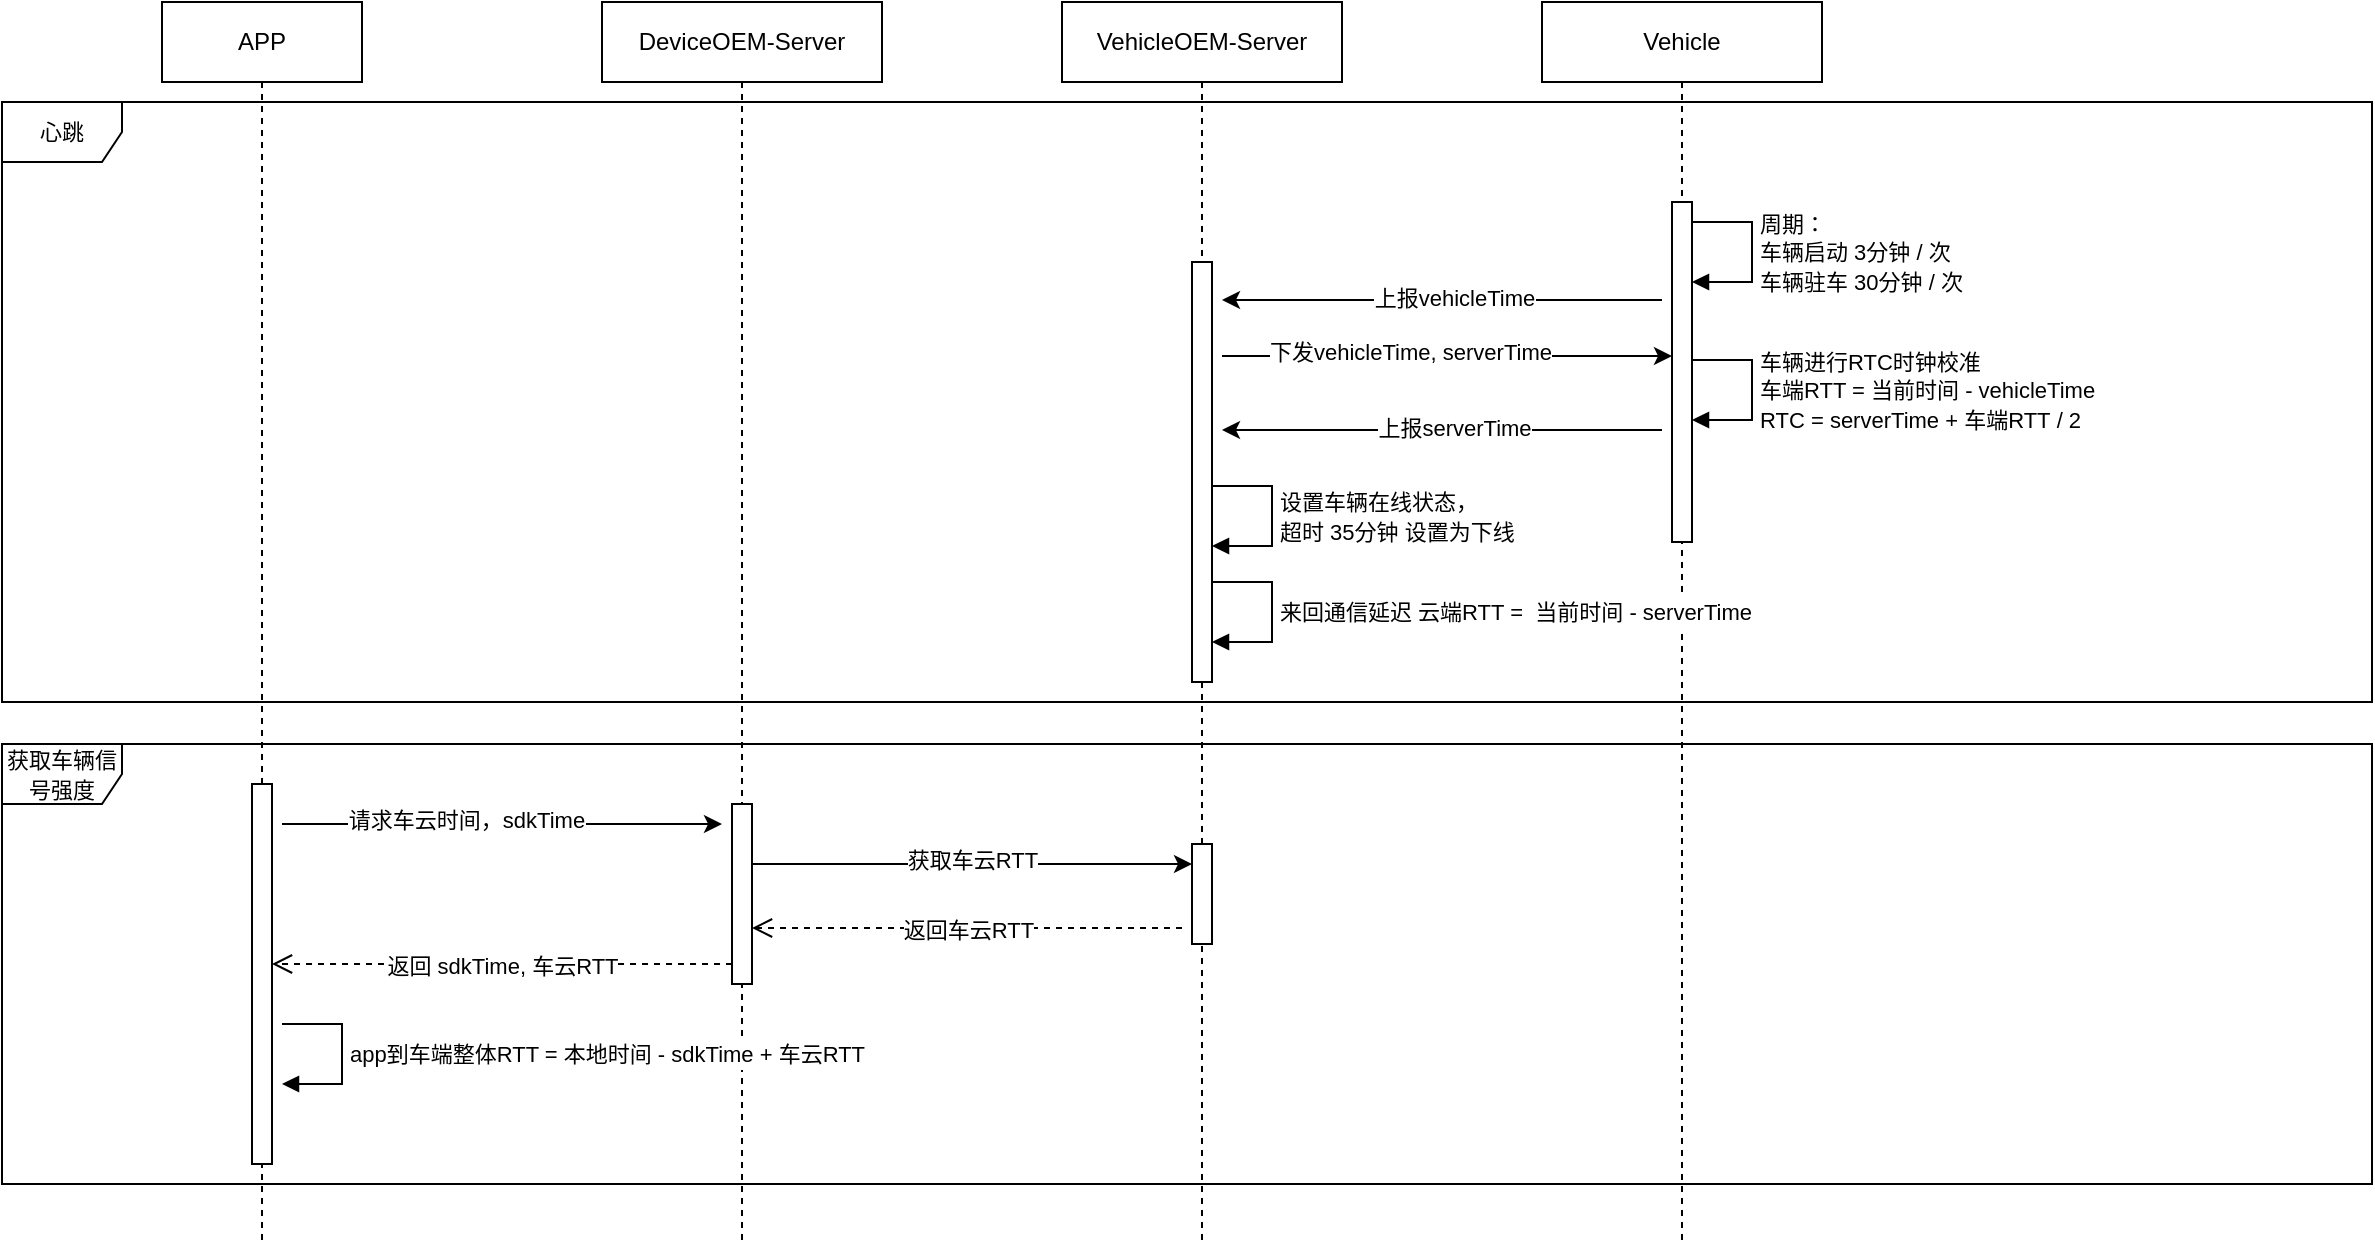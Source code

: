 <mxfile version="25.0.1">
  <diagram name="第 1 页" id="HLP3MT9LLrLZm3aDhicc">
    <mxGraphModel dx="2257" dy="823" grid="1" gridSize="10" guides="1" tooltips="1" connect="1" arrows="1" fold="1" page="1" pageScale="1" pageWidth="827" pageHeight="1169" math="0" shadow="0">
      <root>
        <mxCell id="0" />
        <mxCell id="1" parent="0" />
        <mxCell id="LrZ61WwTFHnkXpF8pCKX-4" value="APP" style="shape=umlLifeline;perimeter=lifelinePerimeter;whiteSpace=wrap;html=1;container=0;dropTarget=0;collapsible=0;recursiveResize=0;outlineConnect=0;portConstraint=eastwest;newEdgeStyle={&quot;edgeStyle&quot;:&quot;elbowEdgeStyle&quot;,&quot;elbow&quot;:&quot;vertical&quot;,&quot;curved&quot;:0,&quot;rounded&quot;:0};" parent="1" vertex="1">
          <mxGeometry x="-475" y="40" width="100" height="620" as="geometry" />
        </mxCell>
        <mxCell id="LrZ61WwTFHnkXpF8pCKX-6" value="" style="html=1;points=[];perimeter=orthogonalPerimeter;outlineConnect=0;targetShapes=umlLifeline;portConstraint=eastwest;newEdgeStyle={&quot;edgeStyle&quot;:&quot;elbowEdgeStyle&quot;,&quot;elbow&quot;:&quot;vertical&quot;,&quot;curved&quot;:0,&quot;rounded&quot;:0};" parent="LrZ61WwTFHnkXpF8pCKX-4" vertex="1">
          <mxGeometry x="45" y="391" width="10" height="190" as="geometry" />
        </mxCell>
        <mxCell id="LrZ61WwTFHnkXpF8pCKX-10" value="DeviceOEM-Server" style="shape=umlLifeline;perimeter=lifelinePerimeter;whiteSpace=wrap;html=1;container=0;dropTarget=0;collapsible=0;recursiveResize=0;outlineConnect=0;portConstraint=eastwest;newEdgeStyle={&quot;edgeStyle&quot;:&quot;elbowEdgeStyle&quot;,&quot;elbow&quot;:&quot;vertical&quot;,&quot;curved&quot;:0,&quot;rounded&quot;:0};" parent="1" vertex="1">
          <mxGeometry x="-255" y="40" width="140" height="620" as="geometry" />
        </mxCell>
        <mxCell id="LrZ61WwTFHnkXpF8pCKX-12" value="" style="html=1;points=[];perimeter=orthogonalPerimeter;outlineConnect=0;targetShapes=umlLifeline;portConstraint=eastwest;newEdgeStyle={&quot;edgeStyle&quot;:&quot;elbowEdgeStyle&quot;,&quot;elbow&quot;:&quot;vertical&quot;,&quot;curved&quot;:0,&quot;rounded&quot;:0};" parent="LrZ61WwTFHnkXpF8pCKX-10" vertex="1">
          <mxGeometry x="65" y="401" width="10" height="90" as="geometry" />
        </mxCell>
        <mxCell id="LrZ61WwTFHnkXpF8pCKX-13" value="" style="endArrow=classic;html=1;rounded=0;" parent="LrZ61WwTFHnkXpF8pCKX-10" target="LrZ61WwTFHnkXpF8pCKX-18" edge="1">
          <mxGeometry width="50" height="50" relative="1" as="geometry">
            <mxPoint x="75" y="431" as="sourcePoint" />
            <mxPoint x="285" y="431" as="targetPoint" />
          </mxGeometry>
        </mxCell>
        <mxCell id="LrZ61WwTFHnkXpF8pCKX-14" value="获取车云RTT" style="edgeLabel;html=1;align=center;verticalAlign=middle;resizable=0;points=[];" parent="LrZ61WwTFHnkXpF8pCKX-13" vertex="1" connectable="0">
          <mxGeometry x="-0.17" y="2" relative="1" as="geometry">
            <mxPoint x="18" as="offset" />
          </mxGeometry>
        </mxCell>
        <mxCell id="LrZ61WwTFHnkXpF8pCKX-17" value="VehicleOEM-Server" style="shape=umlLifeline;perimeter=lifelinePerimeter;whiteSpace=wrap;html=1;container=0;dropTarget=0;collapsible=0;recursiveResize=0;outlineConnect=0;portConstraint=eastwest;newEdgeStyle={&quot;edgeStyle&quot;:&quot;elbowEdgeStyle&quot;,&quot;elbow&quot;:&quot;vertical&quot;,&quot;curved&quot;:0,&quot;rounded&quot;:0};" parent="1" vertex="1">
          <mxGeometry x="-25" y="40" width="140" height="620" as="geometry" />
        </mxCell>
        <mxCell id="LrZ61WwTFHnkXpF8pCKX-18" value="" style="html=1;points=[];perimeter=orthogonalPerimeter;outlineConnect=0;targetShapes=umlLifeline;portConstraint=eastwest;newEdgeStyle={&quot;edgeStyle&quot;:&quot;elbowEdgeStyle&quot;,&quot;elbow&quot;:&quot;vertical&quot;,&quot;curved&quot;:0,&quot;rounded&quot;:0};" parent="LrZ61WwTFHnkXpF8pCKX-17" vertex="1">
          <mxGeometry x="65" y="421" width="10" height="50" as="geometry" />
        </mxCell>
        <mxCell id="LrZ61WwTFHnkXpF8pCKX-20" value="Vehicle" style="shape=umlLifeline;perimeter=lifelinePerimeter;whiteSpace=wrap;html=1;container=0;dropTarget=0;collapsible=0;recursiveResize=0;outlineConnect=0;portConstraint=eastwest;newEdgeStyle={&quot;edgeStyle&quot;:&quot;elbowEdgeStyle&quot;,&quot;elbow&quot;:&quot;vertical&quot;,&quot;curved&quot;:0,&quot;rounded&quot;:0};" parent="1" vertex="1">
          <mxGeometry x="215" y="40" width="140" height="620" as="geometry" />
        </mxCell>
        <mxCell id="LrZ61WwTFHnkXpF8pCKX-26" value="" style="endArrow=classic;html=1;rounded=0;" parent="1" edge="1">
          <mxGeometry width="50" height="50" relative="1" as="geometry">
            <mxPoint x="275" y="189" as="sourcePoint" />
            <mxPoint x="55" y="189" as="targetPoint" />
          </mxGeometry>
        </mxCell>
        <mxCell id="LrZ61WwTFHnkXpF8pCKX-27" value="上报vehicleTime" style="edgeLabel;html=1;align=center;verticalAlign=middle;resizable=0;points=[];" parent="LrZ61WwTFHnkXpF8pCKX-26" vertex="1" connectable="0">
          <mxGeometry x="-0.17" y="2" relative="1" as="geometry">
            <mxPoint x="-13" y="-3" as="offset" />
          </mxGeometry>
        </mxCell>
        <mxCell id="LrZ61WwTFHnkXpF8pCKX-28" value="&lt;div&gt;&lt;font style=&quot;font-size: 11px;&quot;&gt;周期：&lt;/font&gt;&lt;/div&gt;&lt;div&gt;&lt;font style=&quot;font-size: 11px;&quot;&gt;车辆启动 3分钟 / 次&lt;/font&gt;&lt;/div&gt;&lt;div&gt;&lt;font style=&quot;font-size: 11px;&quot;&gt;车辆驻车 30分钟 / 次&lt;/font&gt;&lt;/div&gt;" style="html=1;align=left;spacingLeft=2;endArrow=block;rounded=0;edgeStyle=orthogonalEdgeStyle;curved=0;rounded=0;fontFamily=Helvetica;fontSize=12;fontColor=default;" parent="1" edge="1">
          <mxGeometry relative="1" as="geometry">
            <mxPoint x="290" y="150" as="sourcePoint" />
            <Array as="points">
              <mxPoint x="320" y="150" />
              <mxPoint x="320" y="180" />
            </Array>
            <mxPoint x="290" y="180" as="targetPoint" />
            <mxPoint as="offset" />
          </mxGeometry>
        </mxCell>
        <mxCell id="LrZ61WwTFHnkXpF8pCKX-30" value="&lt;font style=&quot;font-size: 11px;&quot;&gt;心跳&lt;/font&gt;" style="shape=umlFrame;whiteSpace=wrap;html=1;pointerEvents=0;sketch=0;strokeColor=default;align=center;verticalAlign=middle;fontFamily=Helvetica;fontSize=12;fontColor=default;fillColor=default;" parent="1" vertex="1">
          <mxGeometry x="-555" y="90" width="1185" height="300" as="geometry" />
        </mxCell>
        <mxCell id="LrZ61WwTFHnkXpF8pCKX-37" value="" style="endArrow=classic;html=1;rounded=0;" parent="1" edge="1">
          <mxGeometry width="50" height="50" relative="1" as="geometry">
            <mxPoint x="55" y="217" as="sourcePoint" />
            <mxPoint x="280" y="217" as="targetPoint" />
          </mxGeometry>
        </mxCell>
        <mxCell id="LrZ61WwTFHnkXpF8pCKX-38" value="下发vehicleTime, serverTime" style="edgeLabel;html=1;align=center;verticalAlign=middle;resizable=0;points=[];" parent="LrZ61WwTFHnkXpF8pCKX-37" vertex="1" connectable="0">
          <mxGeometry x="-0.17" y="2" relative="1" as="geometry">
            <mxPoint as="offset" />
          </mxGeometry>
        </mxCell>
        <mxCell id="LrZ61WwTFHnkXpF8pCKX-39" value="&lt;font style=&quot;font-size: 11px;&quot;&gt;获取车辆信号强度&lt;/font&gt;" style="shape=umlFrame;whiteSpace=wrap;html=1;pointerEvents=0;sketch=0;strokeColor=default;align=center;verticalAlign=middle;fontFamily=Helvetica;fontSize=12;fontColor=default;fillColor=default;" parent="1" vertex="1">
          <mxGeometry x="-555" y="411" width="1185" height="220" as="geometry" />
        </mxCell>
        <mxCell id="LrZ61WwTFHnkXpF8pCKX-40" value="返回 sdkTime, 车云RTT" style="html=1;verticalAlign=bottom;endArrow=open;dashed=1;endSize=8;edgeStyle=elbowEdgeStyle;elbow=vertical;curved=0;rounded=0;" parent="1" edge="1">
          <mxGeometry y="10" relative="1" as="geometry">
            <mxPoint x="-420" y="521" as="targetPoint" />
            <Array as="points" />
            <mxPoint x="-190" y="521" as="sourcePoint" />
            <mxPoint as="offset" />
          </mxGeometry>
        </mxCell>
        <mxCell id="LrZ61WwTFHnkXpF8pCKX-47" value="" style="html=1;points=[];perimeter=orthogonalPerimeter;outlineConnect=0;targetShapes=umlLifeline;portConstraint=eastwest;newEdgeStyle={&quot;edgeStyle&quot;:&quot;elbowEdgeStyle&quot;,&quot;elbow&quot;:&quot;vertical&quot;,&quot;curved&quot;:0,&quot;rounded&quot;:0};" parent="1" vertex="1">
          <mxGeometry x="40" y="170" width="10" height="210" as="geometry" />
        </mxCell>
        <mxCell id="LrZ61WwTFHnkXpF8pCKX-49" value="" style="html=1;points=[];perimeter=orthogonalPerimeter;outlineConnect=0;targetShapes=umlLifeline;portConstraint=eastwest;newEdgeStyle={&quot;edgeStyle&quot;:&quot;elbowEdgeStyle&quot;,&quot;elbow&quot;:&quot;vertical&quot;,&quot;curved&quot;:0,&quot;rounded&quot;:0};" parent="1" vertex="1">
          <mxGeometry x="280" y="140" width="10" height="170" as="geometry" />
        </mxCell>
        <mxCell id="LrZ61WwTFHnkXpF8pCKX-51" value="" style="endArrow=classic;html=1;rounded=0;" parent="1" edge="1">
          <mxGeometry width="50" height="50" relative="1" as="geometry">
            <mxPoint x="275" y="254" as="sourcePoint" />
            <mxPoint x="55" y="254" as="targetPoint" />
          </mxGeometry>
        </mxCell>
        <mxCell id="LrZ61WwTFHnkXpF8pCKX-52" value="上报serverTime" style="edgeLabel;html=1;align=center;verticalAlign=middle;resizable=0;points=[];" parent="LrZ61WwTFHnkXpF8pCKX-51" vertex="1" connectable="0">
          <mxGeometry x="-0.17" y="2" relative="1" as="geometry">
            <mxPoint x="-13" y="-3" as="offset" />
          </mxGeometry>
        </mxCell>
        <mxCell id="LrZ61WwTFHnkXpF8pCKX-53" value="&lt;font style=&quot;font-size: 11px;&quot;&gt;车辆进行RTC时钟校准&lt;br&gt;车端RTT = 当前时间 - vehicleTime&lt;br&gt;&lt;/font&gt;&lt;div&gt;&lt;font style=&quot;font-size: 11px;&quot;&gt;RTC = serverTime + 车端RTT&amp;nbsp;/ 2&lt;/font&gt;&lt;/div&gt;" style="html=1;align=left;spacingLeft=2;endArrow=block;rounded=0;edgeStyle=orthogonalEdgeStyle;curved=0;rounded=0;fontFamily=Helvetica;fontSize=12;fontColor=default;" parent="1" edge="1">
          <mxGeometry x="-0.005" relative="1" as="geometry">
            <mxPoint x="290" y="219" as="sourcePoint" />
            <Array as="points">
              <mxPoint x="320" y="219" />
              <mxPoint x="320" y="249" />
            </Array>
            <mxPoint x="290" y="249" as="targetPoint" />
            <mxPoint as="offset" />
          </mxGeometry>
        </mxCell>
        <mxCell id="LrZ61WwTFHnkXpF8pCKX-54" value="&lt;font style=&quot;font-size: 11px;&quot;&gt;来回通信延迟 云端RTT =&amp;nbsp; 当前时间 - serverTime&lt;/font&gt;" style="html=1;align=left;spacingLeft=2;endArrow=block;rounded=0;edgeStyle=orthogonalEdgeStyle;curved=0;rounded=0;fontFamily=Helvetica;fontSize=12;fontColor=default;" parent="1" edge="1">
          <mxGeometry relative="1" as="geometry">
            <mxPoint x="50" y="330" as="sourcePoint" />
            <Array as="points">
              <mxPoint x="80" y="330" />
              <mxPoint x="80" y="360" />
            </Array>
            <mxPoint x="50" y="360" as="targetPoint" />
            <mxPoint as="offset" />
          </mxGeometry>
        </mxCell>
        <mxCell id="LrZ61WwTFHnkXpF8pCKX-55" value="" style="endArrow=classic;html=1;rounded=0;" parent="1" edge="1">
          <mxGeometry width="50" height="50" relative="1" as="geometry">
            <mxPoint x="-415" y="451" as="sourcePoint" />
            <mxPoint x="-195" y="451" as="targetPoint" />
          </mxGeometry>
        </mxCell>
        <mxCell id="LrZ61WwTFHnkXpF8pCKX-56" value="请求车云时间，sdkTime" style="edgeLabel;html=1;align=center;verticalAlign=middle;resizable=0;points=[];" parent="LrZ61WwTFHnkXpF8pCKX-55" vertex="1" connectable="0">
          <mxGeometry x="-0.17" y="2" relative="1" as="geometry">
            <mxPoint as="offset" />
          </mxGeometry>
        </mxCell>
        <mxCell id="LrZ61WwTFHnkXpF8pCKX-15" value="返回车云RTT" style="html=1;verticalAlign=bottom;endArrow=open;dashed=1;endSize=8;edgeStyle=elbowEdgeStyle;elbow=vertical;curved=0;rounded=0;" parent="1" edge="1">
          <mxGeometry x="-0.005" y="10" relative="1" as="geometry">
            <mxPoint x="-180" y="503" as="targetPoint" />
            <Array as="points" />
            <mxPoint x="35" y="503" as="sourcePoint" />
            <mxPoint as="offset" />
          </mxGeometry>
        </mxCell>
        <mxCell id="LrZ61WwTFHnkXpF8pCKX-57" value="&lt;font style=&quot;font-size: 11px;&quot;&gt;设置车辆在线状态，&lt;/font&gt;&lt;div&gt;&lt;font style=&quot;font-size: 11px;&quot;&gt;超时 35分钟 设置为下线&lt;/font&gt;&lt;/div&gt;" style="html=1;align=left;spacingLeft=2;endArrow=block;rounded=0;edgeStyle=orthogonalEdgeStyle;curved=0;rounded=0;fontFamily=Helvetica;fontSize=12;fontColor=default;" parent="1" edge="1">
          <mxGeometry relative="1" as="geometry">
            <mxPoint x="50" y="282" as="sourcePoint" />
            <Array as="points">
              <mxPoint x="80" y="282" />
              <mxPoint x="80" y="312" />
            </Array>
            <mxPoint x="50" y="312" as="targetPoint" />
            <mxPoint as="offset" />
          </mxGeometry>
        </mxCell>
        <mxCell id="LrZ61WwTFHnkXpF8pCKX-58" value="&lt;font style=&quot;font-size: 11px;&quot;&gt;app到车端整体RTT = 本地时间 - sdkTime + 车云RTT&lt;/font&gt;" style="html=1;align=left;spacingLeft=2;endArrow=block;rounded=0;edgeStyle=orthogonalEdgeStyle;curved=0;rounded=0;fontFamily=Helvetica;fontSize=12;fontColor=default;" parent="1" edge="1">
          <mxGeometry relative="1" as="geometry">
            <mxPoint x="-415" y="551" as="sourcePoint" />
            <Array as="points">
              <mxPoint x="-385" y="551" />
              <mxPoint x="-385" y="581" />
            </Array>
            <mxPoint x="-415" y="581" as="targetPoint" />
            <mxPoint as="offset" />
          </mxGeometry>
        </mxCell>
      </root>
    </mxGraphModel>
  </diagram>
</mxfile>
